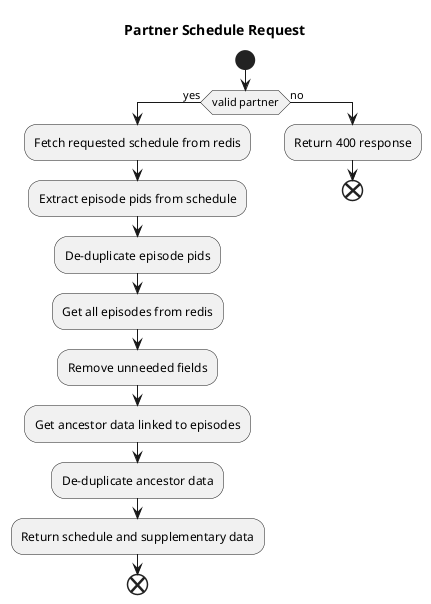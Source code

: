 @startuml Partner Schedule Request
title Partner Schedule Request

start
  if (valid partner) then (yes)
    :Fetch requested schedule from redis;
    :Extract episode pids from schedule;
    :De-duplicate episode pids;
    :Get all episodes from redis;
    :Remove unneeded fields;
    :Get ancestor data linked to episodes;
    :De-duplicate ancestor data;
    :Return schedule and supplementary data;
    end
  else (no)
    :Return 400 response;
    end
  endif

@enduml
